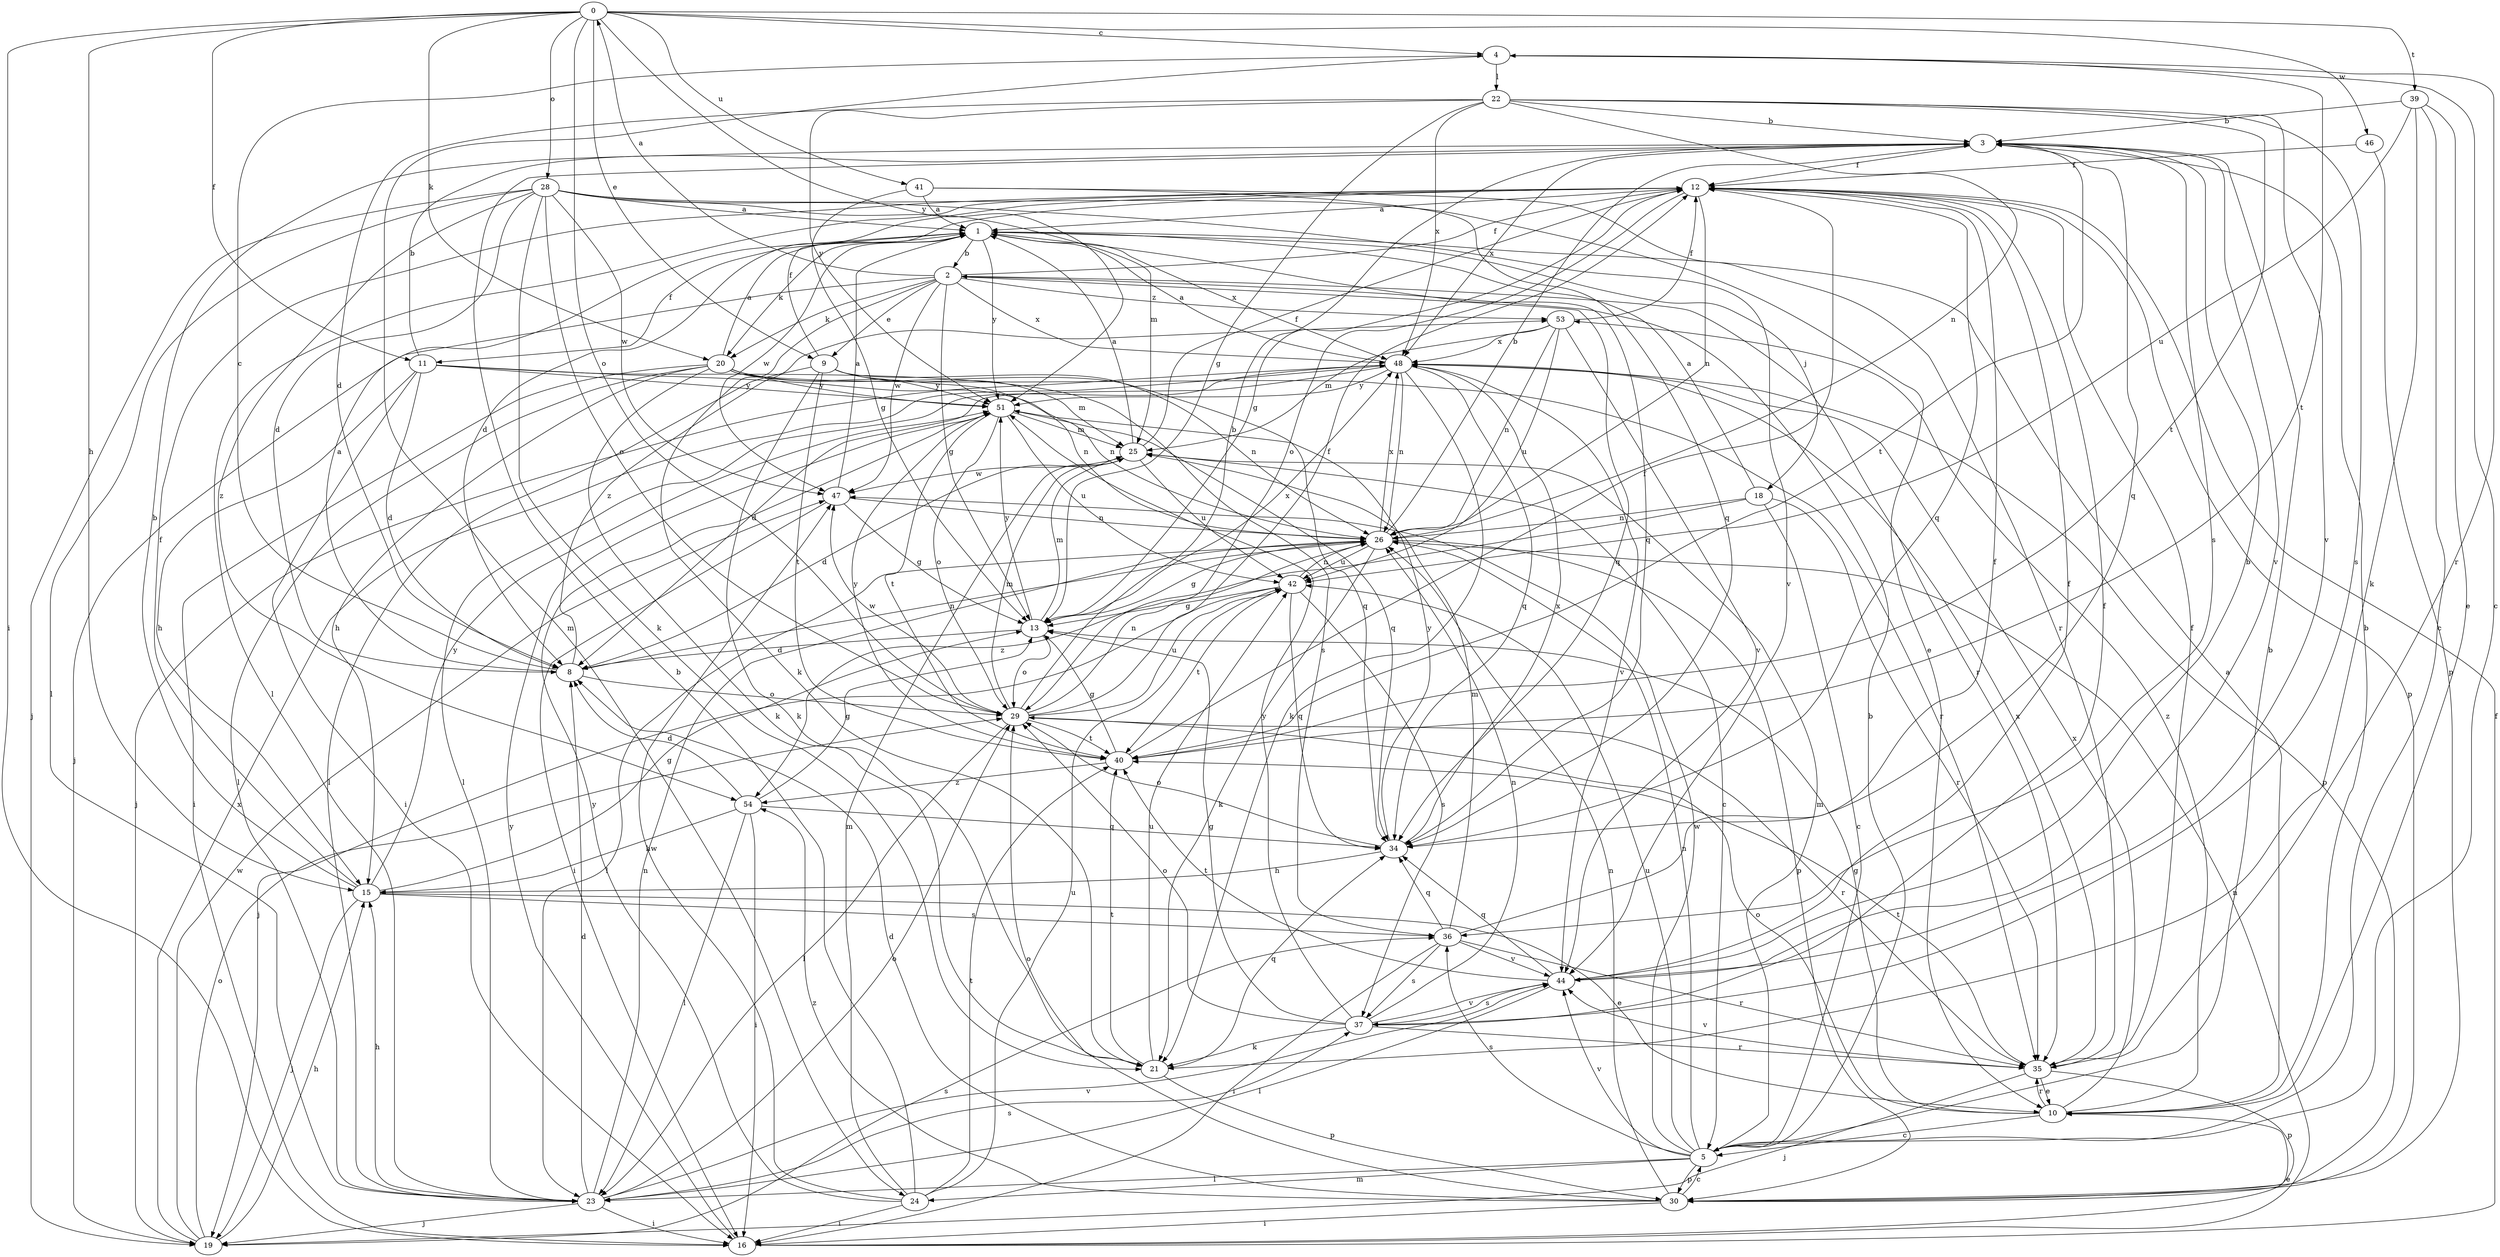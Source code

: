 strict digraph  {
0;
1;
2;
3;
4;
5;
8;
9;
10;
11;
12;
13;
15;
16;
18;
19;
20;
21;
22;
23;
24;
25;
26;
28;
29;
30;
34;
35;
36;
37;
39;
40;
41;
42;
44;
46;
47;
48;
51;
53;
54;
0 -> 4  [label=c];
0 -> 9  [label=e];
0 -> 11  [label=f];
0 -> 15  [label=h];
0 -> 16  [label=i];
0 -> 20  [label=k];
0 -> 28  [label=o];
0 -> 29  [label=o];
0 -> 39  [label=t];
0 -> 41  [label=u];
0 -> 46  [label=w];
0 -> 51  [label=y];
1 -> 2  [label=b];
1 -> 11  [label=f];
1 -> 18  [label=j];
1 -> 20  [label=k];
1 -> 34  [label=q];
1 -> 47  [label=w];
1 -> 48  [label=x];
1 -> 51  [label=y];
2 -> 0  [label=a];
2 -> 9  [label=e];
2 -> 12  [label=f];
2 -> 13  [label=g];
2 -> 19  [label=j];
2 -> 20  [label=k];
2 -> 21  [label=k];
2 -> 34  [label=q];
2 -> 35  [label=r];
2 -> 47  [label=w];
2 -> 48  [label=x];
2 -> 53  [label=z];
3 -> 12  [label=f];
3 -> 34  [label=q];
3 -> 36  [label=s];
3 -> 40  [label=t];
3 -> 44  [label=v];
3 -> 48  [label=x];
4 -> 22  [label=l];
4 -> 24  [label=m];
4 -> 35  [label=r];
4 -> 40  [label=t];
5 -> 2  [label=b];
5 -> 3  [label=b];
5 -> 4  [label=c];
5 -> 23  [label=l];
5 -> 24  [label=m];
5 -> 25  [label=m];
5 -> 26  [label=n];
5 -> 30  [label=p];
5 -> 36  [label=s];
5 -> 42  [label=u];
5 -> 44  [label=v];
5 -> 47  [label=w];
8 -> 1  [label=a];
8 -> 4  [label=c];
8 -> 26  [label=n];
8 -> 29  [label=o];
8 -> 53  [label=z];
9 -> 12  [label=f];
9 -> 21  [label=k];
9 -> 23  [label=l];
9 -> 25  [label=m];
9 -> 26  [label=n];
9 -> 40  [label=t];
9 -> 51  [label=y];
10 -> 1  [label=a];
10 -> 3  [label=b];
10 -> 5  [label=c];
10 -> 13  [label=g];
10 -> 29  [label=o];
10 -> 35  [label=r];
10 -> 48  [label=x];
10 -> 53  [label=z];
11 -> 3  [label=b];
11 -> 8  [label=d];
11 -> 15  [label=h];
11 -> 16  [label=i];
11 -> 26  [label=n];
11 -> 36  [label=s];
11 -> 51  [label=y];
12 -> 1  [label=a];
12 -> 8  [label=d];
12 -> 13  [label=g];
12 -> 23  [label=l];
12 -> 26  [label=n];
12 -> 29  [label=o];
12 -> 30  [label=p];
12 -> 34  [label=q];
13 -> 8  [label=d];
13 -> 25  [label=m];
13 -> 29  [label=o];
13 -> 48  [label=x];
13 -> 51  [label=y];
15 -> 3  [label=b];
15 -> 10  [label=e];
15 -> 12  [label=f];
15 -> 13  [label=g];
15 -> 19  [label=j];
15 -> 36  [label=s];
15 -> 51  [label=y];
16 -> 10  [label=e];
16 -> 12  [label=f];
16 -> 26  [label=n];
16 -> 51  [label=y];
18 -> 1  [label=a];
18 -> 5  [label=c];
18 -> 26  [label=n];
18 -> 35  [label=r];
18 -> 54  [label=z];
19 -> 15  [label=h];
19 -> 29  [label=o];
19 -> 36  [label=s];
19 -> 47  [label=w];
19 -> 48  [label=x];
20 -> 1  [label=a];
20 -> 15  [label=h];
20 -> 16  [label=i];
20 -> 21  [label=k];
20 -> 23  [label=l];
20 -> 26  [label=n];
20 -> 34  [label=q];
20 -> 35  [label=r];
20 -> 51  [label=y];
21 -> 30  [label=p];
21 -> 34  [label=q];
21 -> 40  [label=t];
21 -> 42  [label=u];
22 -> 3  [label=b];
22 -> 8  [label=d];
22 -> 13  [label=g];
22 -> 26  [label=n];
22 -> 37  [label=s];
22 -> 40  [label=t];
22 -> 44  [label=v];
22 -> 48  [label=x];
22 -> 51  [label=y];
23 -> 8  [label=d];
23 -> 15  [label=h];
23 -> 16  [label=i];
23 -> 19  [label=j];
23 -> 26  [label=n];
23 -> 29  [label=o];
23 -> 37  [label=s];
23 -> 44  [label=v];
24 -> 3  [label=b];
24 -> 16  [label=i];
24 -> 25  [label=m];
24 -> 40  [label=t];
24 -> 42  [label=u];
24 -> 47  [label=w];
24 -> 51  [label=y];
25 -> 1  [label=a];
25 -> 5  [label=c];
25 -> 8  [label=d];
25 -> 12  [label=f];
25 -> 42  [label=u];
25 -> 47  [label=w];
26 -> 3  [label=b];
26 -> 13  [label=g];
26 -> 21  [label=k];
26 -> 23  [label=l];
26 -> 30  [label=p];
26 -> 42  [label=u];
26 -> 48  [label=x];
28 -> 1  [label=a];
28 -> 8  [label=d];
28 -> 10  [label=e];
28 -> 19  [label=j];
28 -> 21  [label=k];
28 -> 23  [label=l];
28 -> 25  [label=m];
28 -> 29  [label=o];
28 -> 44  [label=v];
28 -> 47  [label=w];
28 -> 54  [label=z];
29 -> 3  [label=b];
29 -> 12  [label=f];
29 -> 23  [label=l];
29 -> 25  [label=m];
29 -> 26  [label=n];
29 -> 35  [label=r];
29 -> 40  [label=t];
29 -> 42  [label=u];
29 -> 47  [label=w];
30 -> 5  [label=c];
30 -> 8  [label=d];
30 -> 16  [label=i];
30 -> 26  [label=n];
30 -> 29  [label=o];
30 -> 54  [label=z];
34 -> 15  [label=h];
34 -> 29  [label=o];
34 -> 48  [label=x];
34 -> 51  [label=y];
35 -> 10  [label=e];
35 -> 12  [label=f];
35 -> 19  [label=j];
35 -> 30  [label=p];
35 -> 40  [label=t];
35 -> 44  [label=v];
35 -> 48  [label=x];
36 -> 12  [label=f];
36 -> 16  [label=i];
36 -> 25  [label=m];
36 -> 34  [label=q];
36 -> 35  [label=r];
36 -> 37  [label=s];
36 -> 44  [label=v];
37 -> 12  [label=f];
37 -> 13  [label=g];
37 -> 21  [label=k];
37 -> 26  [label=n];
37 -> 29  [label=o];
37 -> 35  [label=r];
37 -> 44  [label=v];
37 -> 51  [label=y];
39 -> 3  [label=b];
39 -> 5  [label=c];
39 -> 10  [label=e];
39 -> 21  [label=k];
39 -> 42  [label=u];
40 -> 12  [label=f];
40 -> 13  [label=g];
40 -> 51  [label=y];
40 -> 54  [label=z];
41 -> 1  [label=a];
41 -> 13  [label=g];
41 -> 34  [label=q];
41 -> 35  [label=r];
42 -> 13  [label=g];
42 -> 19  [label=j];
42 -> 26  [label=n];
42 -> 34  [label=q];
42 -> 37  [label=s];
42 -> 40  [label=t];
44 -> 3  [label=b];
44 -> 12  [label=f];
44 -> 23  [label=l];
44 -> 34  [label=q];
44 -> 37  [label=s];
44 -> 40  [label=t];
46 -> 12  [label=f];
46 -> 30  [label=p];
47 -> 1  [label=a];
47 -> 13  [label=g];
47 -> 16  [label=i];
47 -> 26  [label=n];
48 -> 1  [label=a];
48 -> 8  [label=d];
48 -> 19  [label=j];
48 -> 21  [label=k];
48 -> 23  [label=l];
48 -> 26  [label=n];
48 -> 30  [label=p];
48 -> 34  [label=q];
48 -> 44  [label=v];
48 -> 51  [label=y];
51 -> 25  [label=m];
51 -> 29  [label=o];
51 -> 34  [label=q];
51 -> 40  [label=t];
51 -> 42  [label=u];
53 -> 12  [label=f];
53 -> 25  [label=m];
53 -> 26  [label=n];
53 -> 42  [label=u];
53 -> 44  [label=v];
53 -> 48  [label=x];
54 -> 8  [label=d];
54 -> 13  [label=g];
54 -> 15  [label=h];
54 -> 16  [label=i];
54 -> 23  [label=l];
54 -> 34  [label=q];
}
